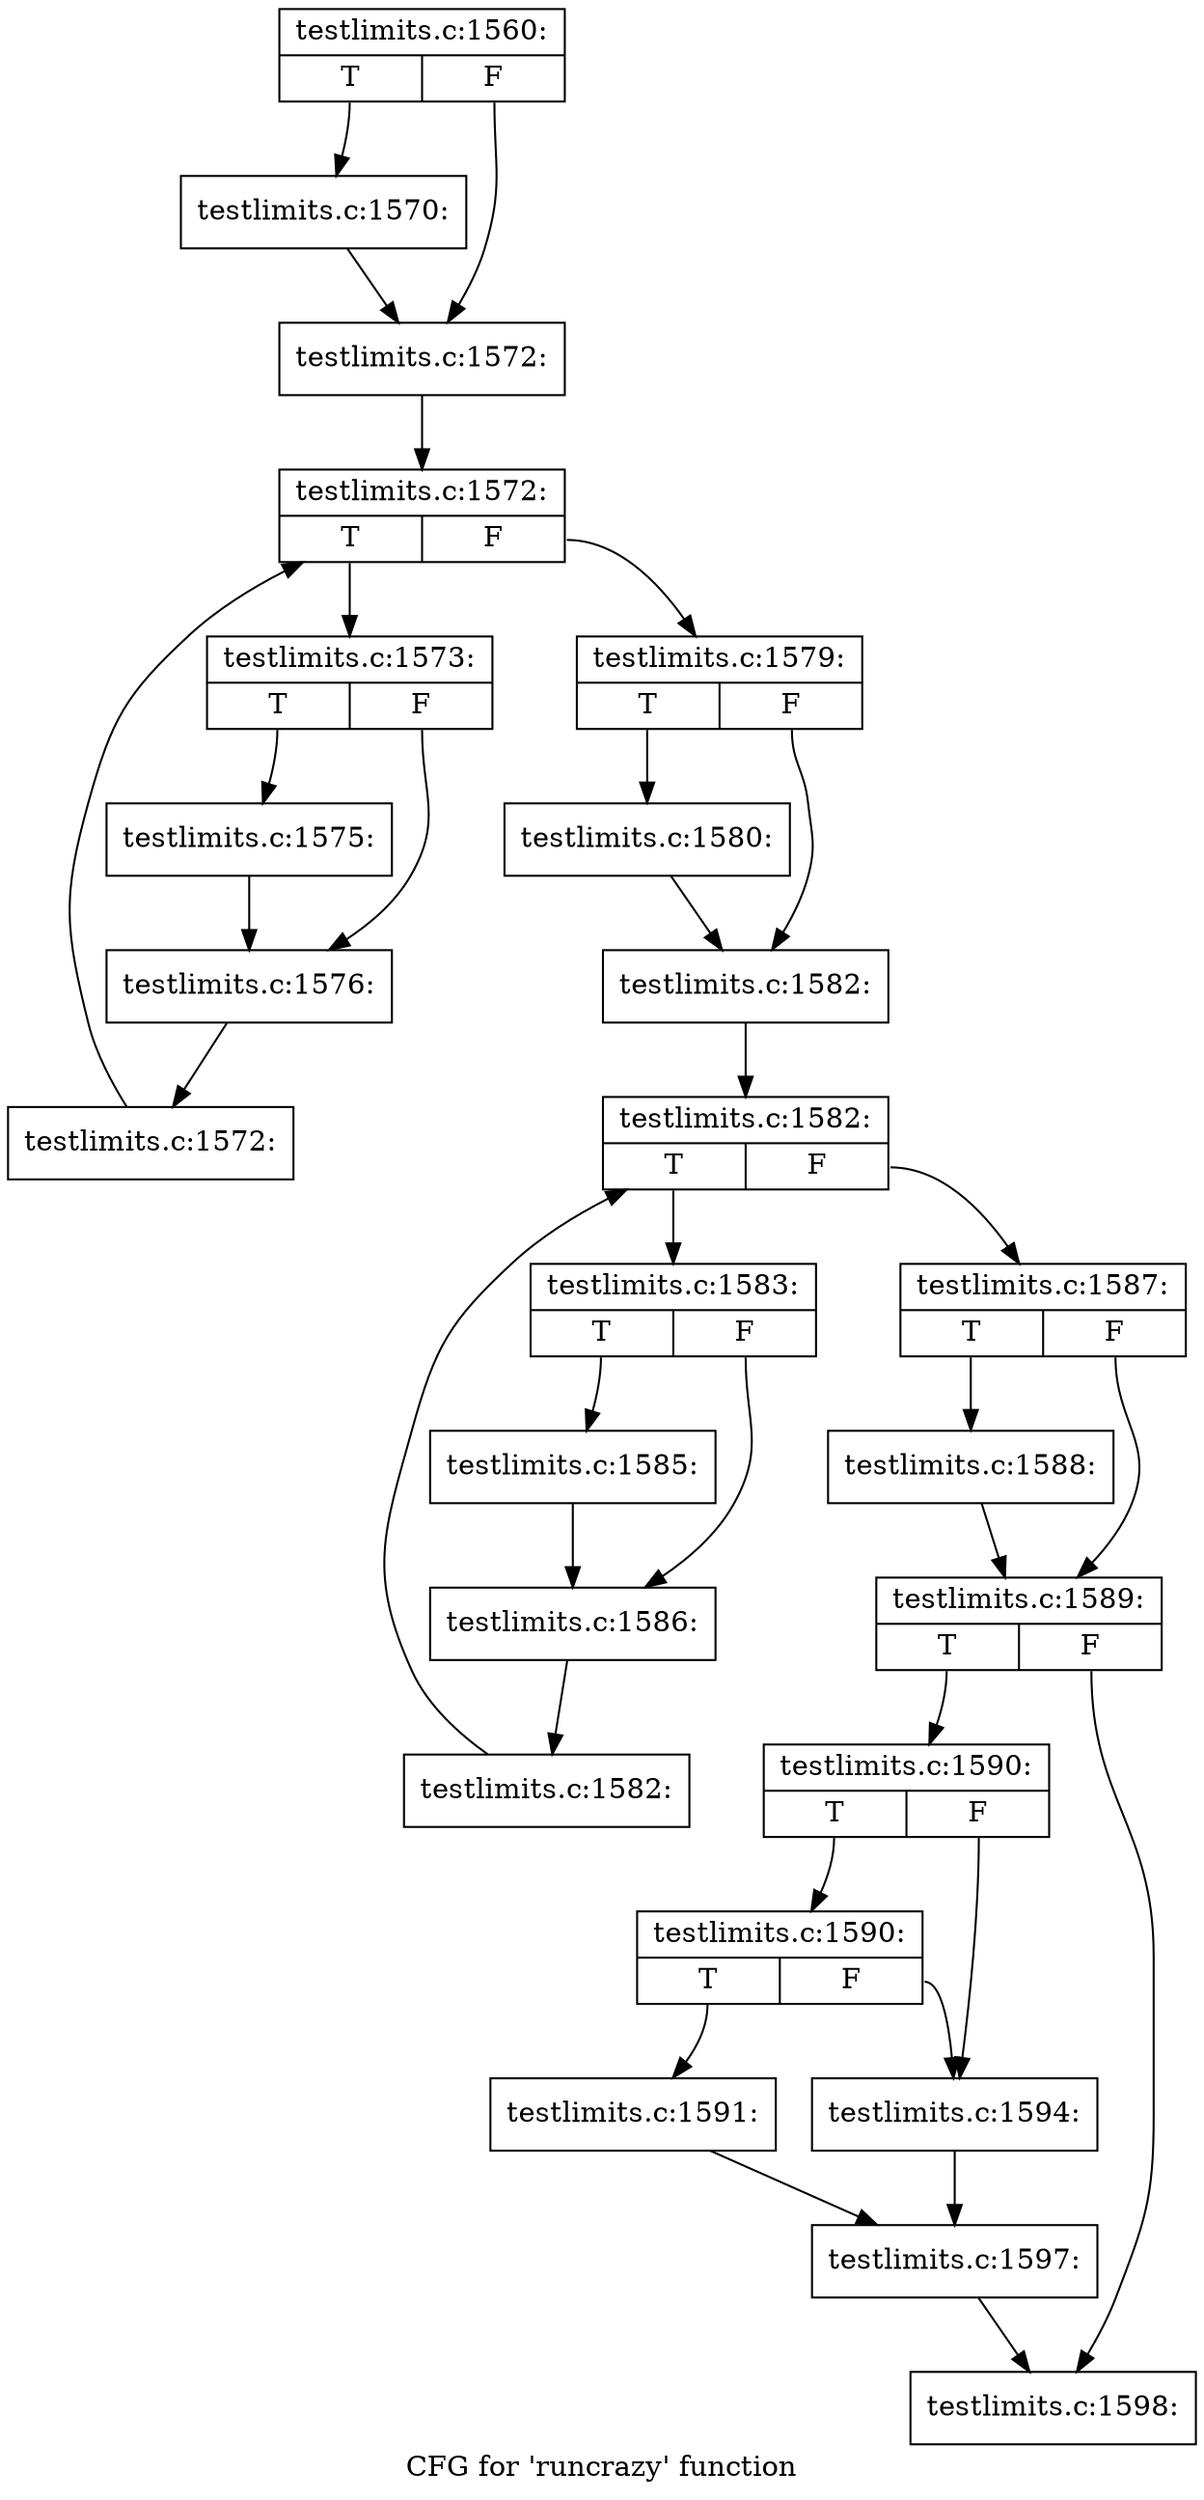 digraph "CFG for 'runcrazy' function" {
	label="CFG for 'runcrazy' function";

	Node0x4bd7150 [shape=record,label="{testlimits.c:1560:|{<s0>T|<s1>F}}"];
	Node0x4bd7150:s0 -> Node0x4c34330;
	Node0x4bd7150:s1 -> Node0x4c34380;
	Node0x4c34330 [shape=record,label="{testlimits.c:1570:}"];
	Node0x4c34330 -> Node0x4c34380;
	Node0x4c34380 [shape=record,label="{testlimits.c:1572:}"];
	Node0x4c34380 -> Node0x4c34b90;
	Node0x4c34b90 [shape=record,label="{testlimits.c:1572:|{<s0>T|<s1>F}}"];
	Node0x4c34b90:s0 -> Node0x4c34e70;
	Node0x4c34b90:s1 -> Node0x4c349f0;
	Node0x4c34e70 [shape=record,label="{testlimits.c:1573:|{<s0>T|<s1>F}}"];
	Node0x4c34e70:s0 -> Node0x4c35bc0;
	Node0x4c34e70:s1 -> Node0x4c35ef0;
	Node0x4c35bc0 [shape=record,label="{testlimits.c:1575:}"];
	Node0x4c35bc0 -> Node0x4c35ef0;
	Node0x4c35ef0 [shape=record,label="{testlimits.c:1576:}"];
	Node0x4c35ef0 -> Node0x4c34de0;
	Node0x4c34de0 [shape=record,label="{testlimits.c:1572:}"];
	Node0x4c34de0 -> Node0x4c34b90;
	Node0x4c349f0 [shape=record,label="{testlimits.c:1579:|{<s0>T|<s1>F}}"];
	Node0x4c349f0:s0 -> Node0x4c36760;
	Node0x4c349f0:s1 -> Node0x4c367b0;
	Node0x4c36760 [shape=record,label="{testlimits.c:1580:}"];
	Node0x4c36760 -> Node0x4c367b0;
	Node0x4c367b0 [shape=record,label="{testlimits.c:1582:}"];
	Node0x4c367b0 -> Node0x4c36e10;
	Node0x4c36e10 [shape=record,label="{testlimits.c:1582:|{<s0>T|<s1>F}}"];
	Node0x4c36e10:s0 -> Node0x4c37070;
	Node0x4c36e10:s1 -> Node0x4c36cb0;
	Node0x4c37070 [shape=record,label="{testlimits.c:1583:|{<s0>T|<s1>F}}"];
	Node0x4c37070:s0 -> Node0x4af6bd0;
	Node0x4c37070:s1 -> Node0x4b1cb80;
	Node0x4af6bd0 [shape=record,label="{testlimits.c:1585:}"];
	Node0x4af6bd0 -> Node0x4b1cb80;
	Node0x4b1cb80 [shape=record,label="{testlimits.c:1586:}"];
	Node0x4b1cb80 -> Node0x4c37020;
	Node0x4c37020 [shape=record,label="{testlimits.c:1582:}"];
	Node0x4c37020 -> Node0x4c36e10;
	Node0x4c36cb0 [shape=record,label="{testlimits.c:1587:|{<s0>T|<s1>F}}"];
	Node0x4c36cb0:s0 -> Node0x4c37930;
	Node0x4c36cb0:s1 -> Node0x4c37c60;
	Node0x4c37930 [shape=record,label="{testlimits.c:1588:}"];
	Node0x4c37930 -> Node0x4c37c60;
	Node0x4c37c60 [shape=record,label="{testlimits.c:1589:|{<s0>T|<s1>F}}"];
	Node0x4c37c60:s0 -> Node0x4c38890;
	Node0x4c37c60:s1 -> Node0x4c388e0;
	Node0x4c38890 [shape=record,label="{testlimits.c:1590:|{<s0>T|<s1>F}}"];
	Node0x4c38890:s0 -> Node0x4c38c50;
	Node0x4c38890:s1 -> Node0x4c38c00;
	Node0x4c38c50 [shape=record,label="{testlimits.c:1590:|{<s0>T|<s1>F}}"];
	Node0x4c38c50:s0 -> Node0x4c38b60;
	Node0x4c38c50:s1 -> Node0x4c38c00;
	Node0x4c38b60 [shape=record,label="{testlimits.c:1591:}"];
	Node0x4c38b60 -> Node0x4c38bb0;
	Node0x4c38c00 [shape=record,label="{testlimits.c:1594:}"];
	Node0x4c38c00 -> Node0x4c38bb0;
	Node0x4c38bb0 [shape=record,label="{testlimits.c:1597:}"];
	Node0x4c38bb0 -> Node0x4c388e0;
	Node0x4c388e0 [shape=record,label="{testlimits.c:1598:}"];
}
